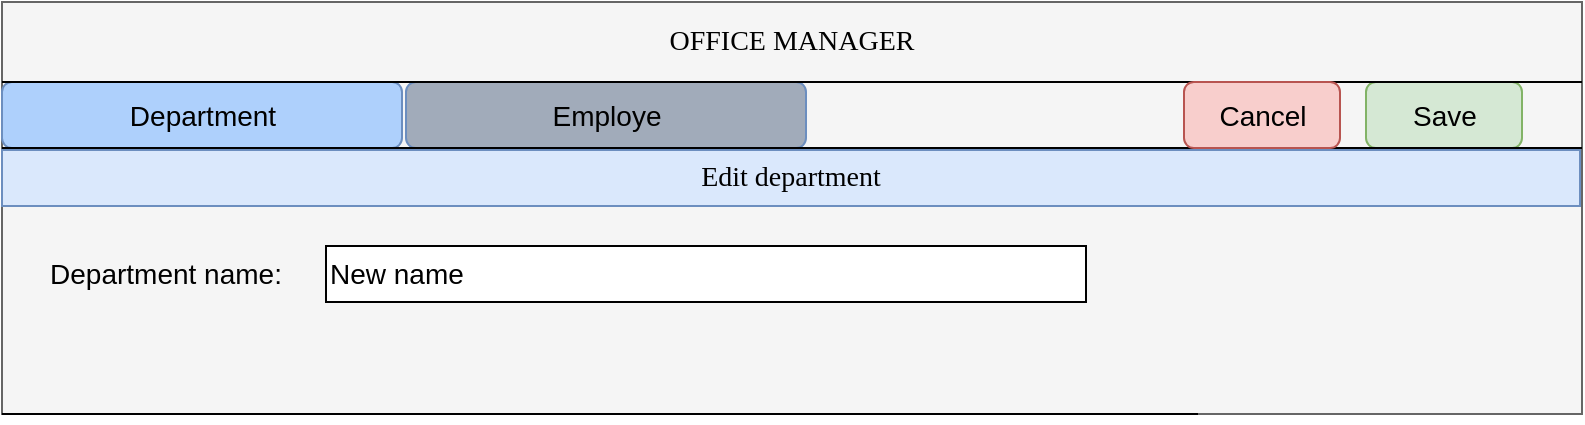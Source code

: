 <mxfile version="11.1.4" type="google"><diagram id="-Eq6V_TscedKIHOaPjzg" name="Page-1"><mxGraphModel dx="1422" dy="725" grid="1" gridSize="10" guides="1" tooltips="1" connect="1" arrows="1" fold="1" page="1" pageScale="1" pageWidth="827" pageHeight="1169" math="0" shadow="0"><root><mxCell id="0"/><mxCell id="1" parent="0"/><mxCell id="1Dst56VJZWfwKTHwdlIo-1" value="" style="rounded=0;whiteSpace=wrap;html=1;movable=0;fillColor=#f5f5f5;strokeColor=#666666;fontColor=#333333;" parent="1" vertex="1"><mxGeometry x="18" y="20" width="790" height="206" as="geometry"/></mxCell><mxCell id="1Dst56VJZWfwKTHwdlIo-2" value="OFFICE MANAGER" style="text;html=1;strokeColor=none;fillColor=none;align=center;verticalAlign=middle;whiteSpace=wrap;rounded=0;fontSize=14;fontFamily=Verdana;" parent="1" vertex="1"><mxGeometry x="246" y="30" width="334" height="20" as="geometry"/></mxCell><mxCell id="1Dst56VJZWfwKTHwdlIo-9" value="Department" style="rounded=1;fillColor=#AED0FC;strokeColor=#6c8ebf;html=1;align=center;verticalAlign=middle;fontStyle=0;fontSize=14;gradientColor=none;shadow=0;comic=0;glass=0;editable=1;absoluteArcSize=0;noLabel=0;portConstraintRotation=0;snapToPoint=0;" parent="1" vertex="1"><mxGeometry x="18" y="60" width="200" height="33" as="geometry"/></mxCell><mxCell id="1Dst56VJZWfwKTHwdlIo-11" value="Employe" style="rounded=1;fillColor=#A1ABBA;strokeColor=#6c8ebf;html=1;align=center;verticalAlign=middle;fontStyle=0;fontSize=14;" parent="1" vertex="1"><mxGeometry x="220" y="60" width="200" height="33" as="geometry"/></mxCell><mxCell id="1Dst56VJZWfwKTHwdlIo-12" value="Save" style="rounded=1;fillColor=#d5e8d4;strokeColor=#82b366;html=1;align=center;verticalAlign=middle;fontStyle=0;fontSize=14;" parent="1" vertex="1"><mxGeometry x="700" y="60" width="78" height="33" as="geometry"/></mxCell><mxCell id="1Dst56VJZWfwKTHwdlIo-15" value="" style="line;strokeWidth=1;fillColor=none;align=left;verticalAlign=middle;spacingTop=-1;spacingLeft=3;spacingRight=3;rotatable=0;labelPosition=right;points=[];portConstraint=eastwest;fontSize=12;" parent="1" vertex="1"><mxGeometry x="18" y="56" width="790" height="8" as="geometry"/></mxCell><mxCell id="1Dst56VJZWfwKTHwdlIo-16" value="" style="line;strokeWidth=1;fillColor=none;align=left;verticalAlign=middle;spacingTop=-1;spacingLeft=3;spacingRight=3;rotatable=0;labelPosition=right;points=[];portConstraint=eastwest;fontSize=12;" parent="1" vertex="1"><mxGeometry x="18" y="89" width="790" height="8" as="geometry"/></mxCell><mxCell id="1Dst56VJZWfwKTHwdlIo-35" value="" style="line;strokeWidth=1;fillColor=none;align=left;verticalAlign=middle;spacingTop=-1;spacingLeft=3;spacingRight=3;rotatable=0;labelPosition=right;points=[];portConstraint=eastwest;fontSize=12;shadow=0;glass=0;comic=0;" parent="1" vertex="1"><mxGeometry x="18" y="222" width="598" height="8" as="geometry"/></mxCell><mxCell id="vgg6FXNRAbd6cGVZT6Bl-2" value="Edit department" style="text;html=1;strokeColor=#6c8ebf;fillColor=#dae8fc;align=center;verticalAlign=middle;whiteSpace=wrap;rounded=0;fontSize=14;fontFamily=Verdana;" parent="1" vertex="1"><mxGeometry x="18" y="94" width="789" height="28" as="geometry"/></mxCell><mxCell id="vgg6FXNRAbd6cGVZT6Bl-4" value="Cancel" style="rounded=1;fillColor=#f8cecc;strokeColor=#b85450;html=1;align=center;verticalAlign=middle;fontStyle=0;fontSize=14;" parent="1" vertex="1"><mxGeometry x="609" y="60" width="78" height="33" as="geometry"/></mxCell><mxCell id="vgg6FXNRAbd6cGVZT6Bl-5" value="Department name:" style="text;html=1;strokeColor=none;fillColor=none;align=center;verticalAlign=middle;whiteSpace=wrap;rounded=0;fontSize=14;" parent="1" vertex="1"><mxGeometry x="30" y="146" width="140" height="20" as="geometry"/></mxCell><mxCell id="vgg6FXNRAbd6cGVZT6Bl-6" value="New name" style="rounded=0;whiteSpace=wrap;html=1;fontSize=14;align=left;" parent="1" vertex="1"><mxGeometry x="180" y="142" width="380" height="28" as="geometry"/></mxCell></root></mxGraphModel></diagram></mxfile>